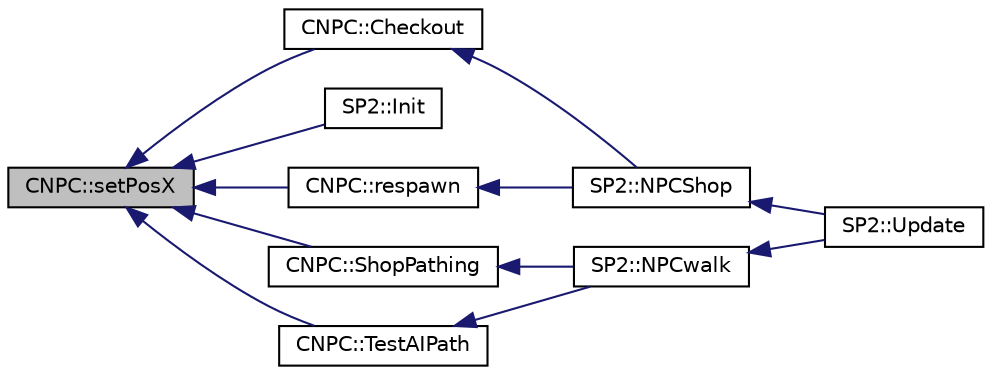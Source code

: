 digraph "CNPC::setPosX"
{
  bgcolor="transparent";
  edge [fontname="Helvetica",fontsize="10",labelfontname="Helvetica",labelfontsize="10"];
  node [fontname="Helvetica",fontsize="10",shape=record];
  rankdir="LR";
  Node1 [label="CNPC::setPosX",height=0.2,width=0.4,color="black", fillcolor="grey75", style="filled", fontcolor="black"];
  Node1 -> Node2 [dir="back",color="midnightblue",fontsize="10",style="solid",fontname="Helvetica"];
  Node2 [label="CNPC::Checkout",height=0.2,width=0.4,color="black",URL="$classCNPC.html#a7c3b477437309235bc2ca10618432f20"];
  Node2 -> Node3 [dir="back",color="midnightblue",fontsize="10",style="solid",fontname="Helvetica"];
  Node3 [label="SP2::NPCShop",height=0.2,width=0.4,color="black",URL="$classSP2.html#a536c8c778dc9cc319bd16298cf5ae0dd"];
  Node3 -> Node4 [dir="back",color="midnightblue",fontsize="10",style="solid",fontname="Helvetica"];
  Node4 [label="SP2::Update",height=0.2,width=0.4,color="black",URL="$classSP2.html#a075edf39d3102610bf7f404ae3b8d38c"];
  Node1 -> Node5 [dir="back",color="midnightblue",fontsize="10",style="solid",fontname="Helvetica"];
  Node5 [label="SP2::Init",height=0.2,width=0.4,color="black",URL="$classSP2.html#a8669c489b6a968f367a4610b254ac992"];
  Node1 -> Node6 [dir="back",color="midnightblue",fontsize="10",style="solid",fontname="Helvetica"];
  Node6 [label="CNPC::respawn",height=0.2,width=0.4,color="black",URL="$classCNPC.html#a28323ea0f31c013066a0fe702961636f"];
  Node6 -> Node3 [dir="back",color="midnightblue",fontsize="10",style="solid",fontname="Helvetica"];
  Node1 -> Node7 [dir="back",color="midnightblue",fontsize="10",style="solid",fontname="Helvetica"];
  Node7 [label="CNPC::ShopPathing",height=0.2,width=0.4,color="black",URL="$classCNPC.html#ab35bbe4dc25cfad73de0a0fed2c969e9"];
  Node7 -> Node8 [dir="back",color="midnightblue",fontsize="10",style="solid",fontname="Helvetica"];
  Node8 [label="SP2::NPCwalk",height=0.2,width=0.4,color="black",URL="$classSP2.html#a0bf675d02f52d549d3ce55ae3d5112ce"];
  Node8 -> Node4 [dir="back",color="midnightblue",fontsize="10",style="solid",fontname="Helvetica"];
  Node1 -> Node9 [dir="back",color="midnightblue",fontsize="10",style="solid",fontname="Helvetica"];
  Node9 [label="CNPC::TestAIPath",height=0.2,width=0.4,color="black",URL="$classCNPC.html#ae2c051e137267c6b8fc7fe9815b20bd6"];
  Node9 -> Node8 [dir="back",color="midnightblue",fontsize="10",style="solid",fontname="Helvetica"];
}
